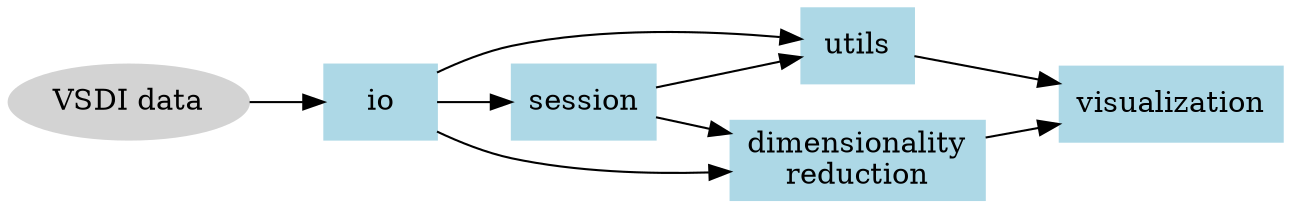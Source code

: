 digraph architecture {
    rankdir=LR;
    node [shape=box, style=filled, color=lightblue];

    "VSDI data" [shape=ellipse, color=lightgrey];
    "VSDI data" -> "io";
    "io" -> "session";
    "io" -> "utils";
    "io" -> "dimensionality\nreduction";
    "session" -> "utils";
    "session" -> "dimensionality\nreduction";
    "dimensionality\nreduction" -> "visualization";
    "utils" -> "visualization";
}